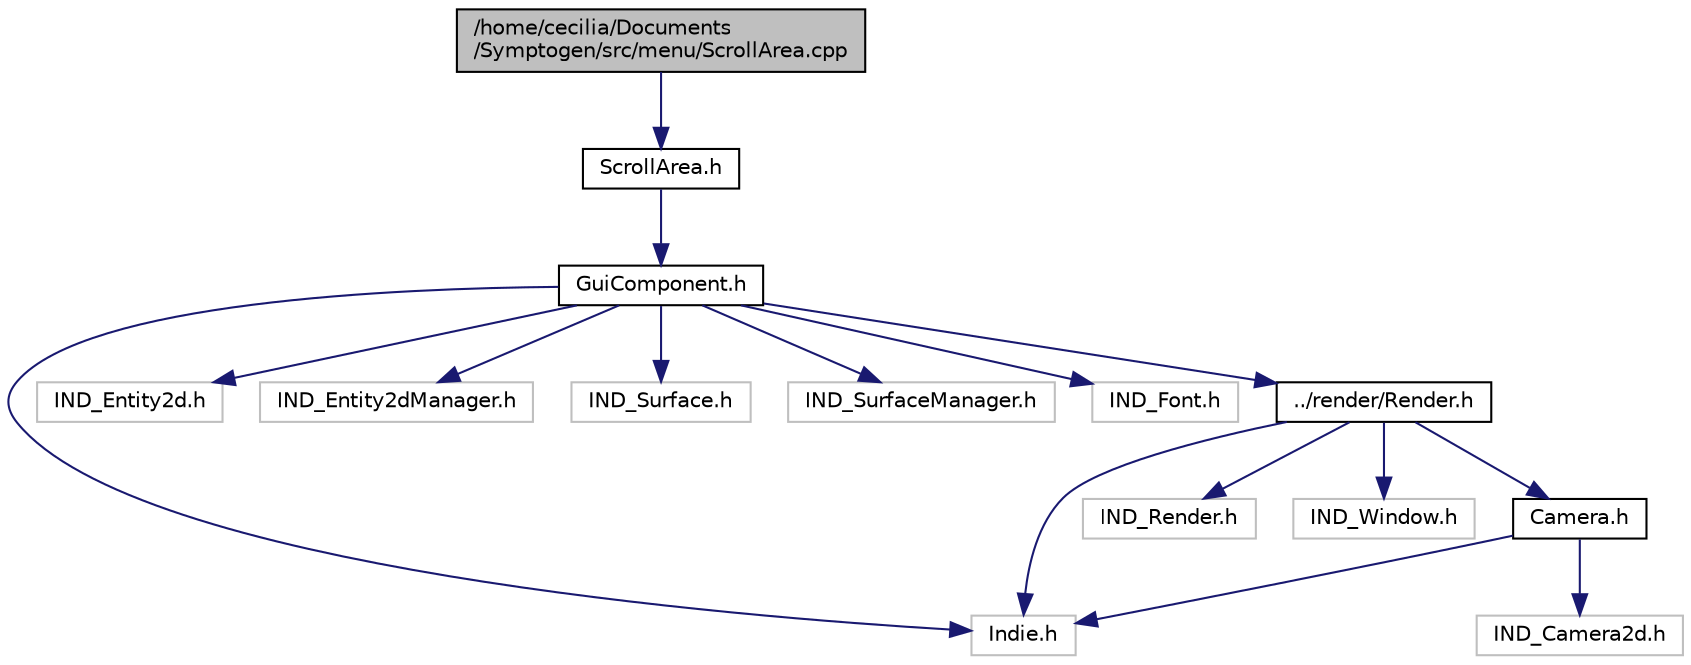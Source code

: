 digraph "/home/cecilia/Documents/Symptogen/src/menu/ScrollArea.cpp"
{
  edge [fontname="Helvetica",fontsize="10",labelfontname="Helvetica",labelfontsize="10"];
  node [fontname="Helvetica",fontsize="10",shape=record];
  Node1 [label="/home/cecilia/Documents\l/Symptogen/src/menu/ScrollArea.cpp",height=0.2,width=0.4,color="black", fillcolor="grey75", style="filled" fontcolor="black"];
  Node1 -> Node2 [color="midnightblue",fontsize="10",style="solid"];
  Node2 [label="ScrollArea.h",height=0.2,width=0.4,color="black", fillcolor="white", style="filled",URL="$_scroll_area_8h.html"];
  Node2 -> Node3 [color="midnightblue",fontsize="10",style="solid"];
  Node3 [label="GuiComponent.h",height=0.2,width=0.4,color="black", fillcolor="white", style="filled",URL="$_gui_component_8h.html"];
  Node3 -> Node4 [color="midnightblue",fontsize="10",style="solid"];
  Node4 [label="Indie.h",height=0.2,width=0.4,color="grey75", fillcolor="white", style="filled"];
  Node3 -> Node5 [color="midnightblue",fontsize="10",style="solid"];
  Node5 [label="IND_Entity2d.h",height=0.2,width=0.4,color="grey75", fillcolor="white", style="filled"];
  Node3 -> Node6 [color="midnightblue",fontsize="10",style="solid"];
  Node6 [label="IND_Entity2dManager.h",height=0.2,width=0.4,color="grey75", fillcolor="white", style="filled"];
  Node3 -> Node7 [color="midnightblue",fontsize="10",style="solid"];
  Node7 [label="IND_Surface.h",height=0.2,width=0.4,color="grey75", fillcolor="white", style="filled"];
  Node3 -> Node8 [color="midnightblue",fontsize="10",style="solid"];
  Node8 [label="IND_SurfaceManager.h",height=0.2,width=0.4,color="grey75", fillcolor="white", style="filled"];
  Node3 -> Node9 [color="midnightblue",fontsize="10",style="solid"];
  Node9 [label="IND_Font.h",height=0.2,width=0.4,color="grey75", fillcolor="white", style="filled"];
  Node3 -> Node10 [color="midnightblue",fontsize="10",style="solid"];
  Node10 [label="../render/Render.h",height=0.2,width=0.4,color="black", fillcolor="white", style="filled",URL="$_render_8h.html"];
  Node10 -> Node4 [color="midnightblue",fontsize="10",style="solid"];
  Node10 -> Node11 [color="midnightblue",fontsize="10",style="solid"];
  Node11 [label="IND_Render.h",height=0.2,width=0.4,color="grey75", fillcolor="white", style="filled"];
  Node10 -> Node12 [color="midnightblue",fontsize="10",style="solid"];
  Node12 [label="IND_Window.h",height=0.2,width=0.4,color="grey75", fillcolor="white", style="filled"];
  Node10 -> Node13 [color="midnightblue",fontsize="10",style="solid"];
  Node13 [label="Camera.h",height=0.2,width=0.4,color="black", fillcolor="white", style="filled",URL="$_camera_8h.html"];
  Node13 -> Node4 [color="midnightblue",fontsize="10",style="solid"];
  Node13 -> Node14 [color="midnightblue",fontsize="10",style="solid"];
  Node14 [label="IND_Camera2d.h",height=0.2,width=0.4,color="grey75", fillcolor="white", style="filled"];
}
